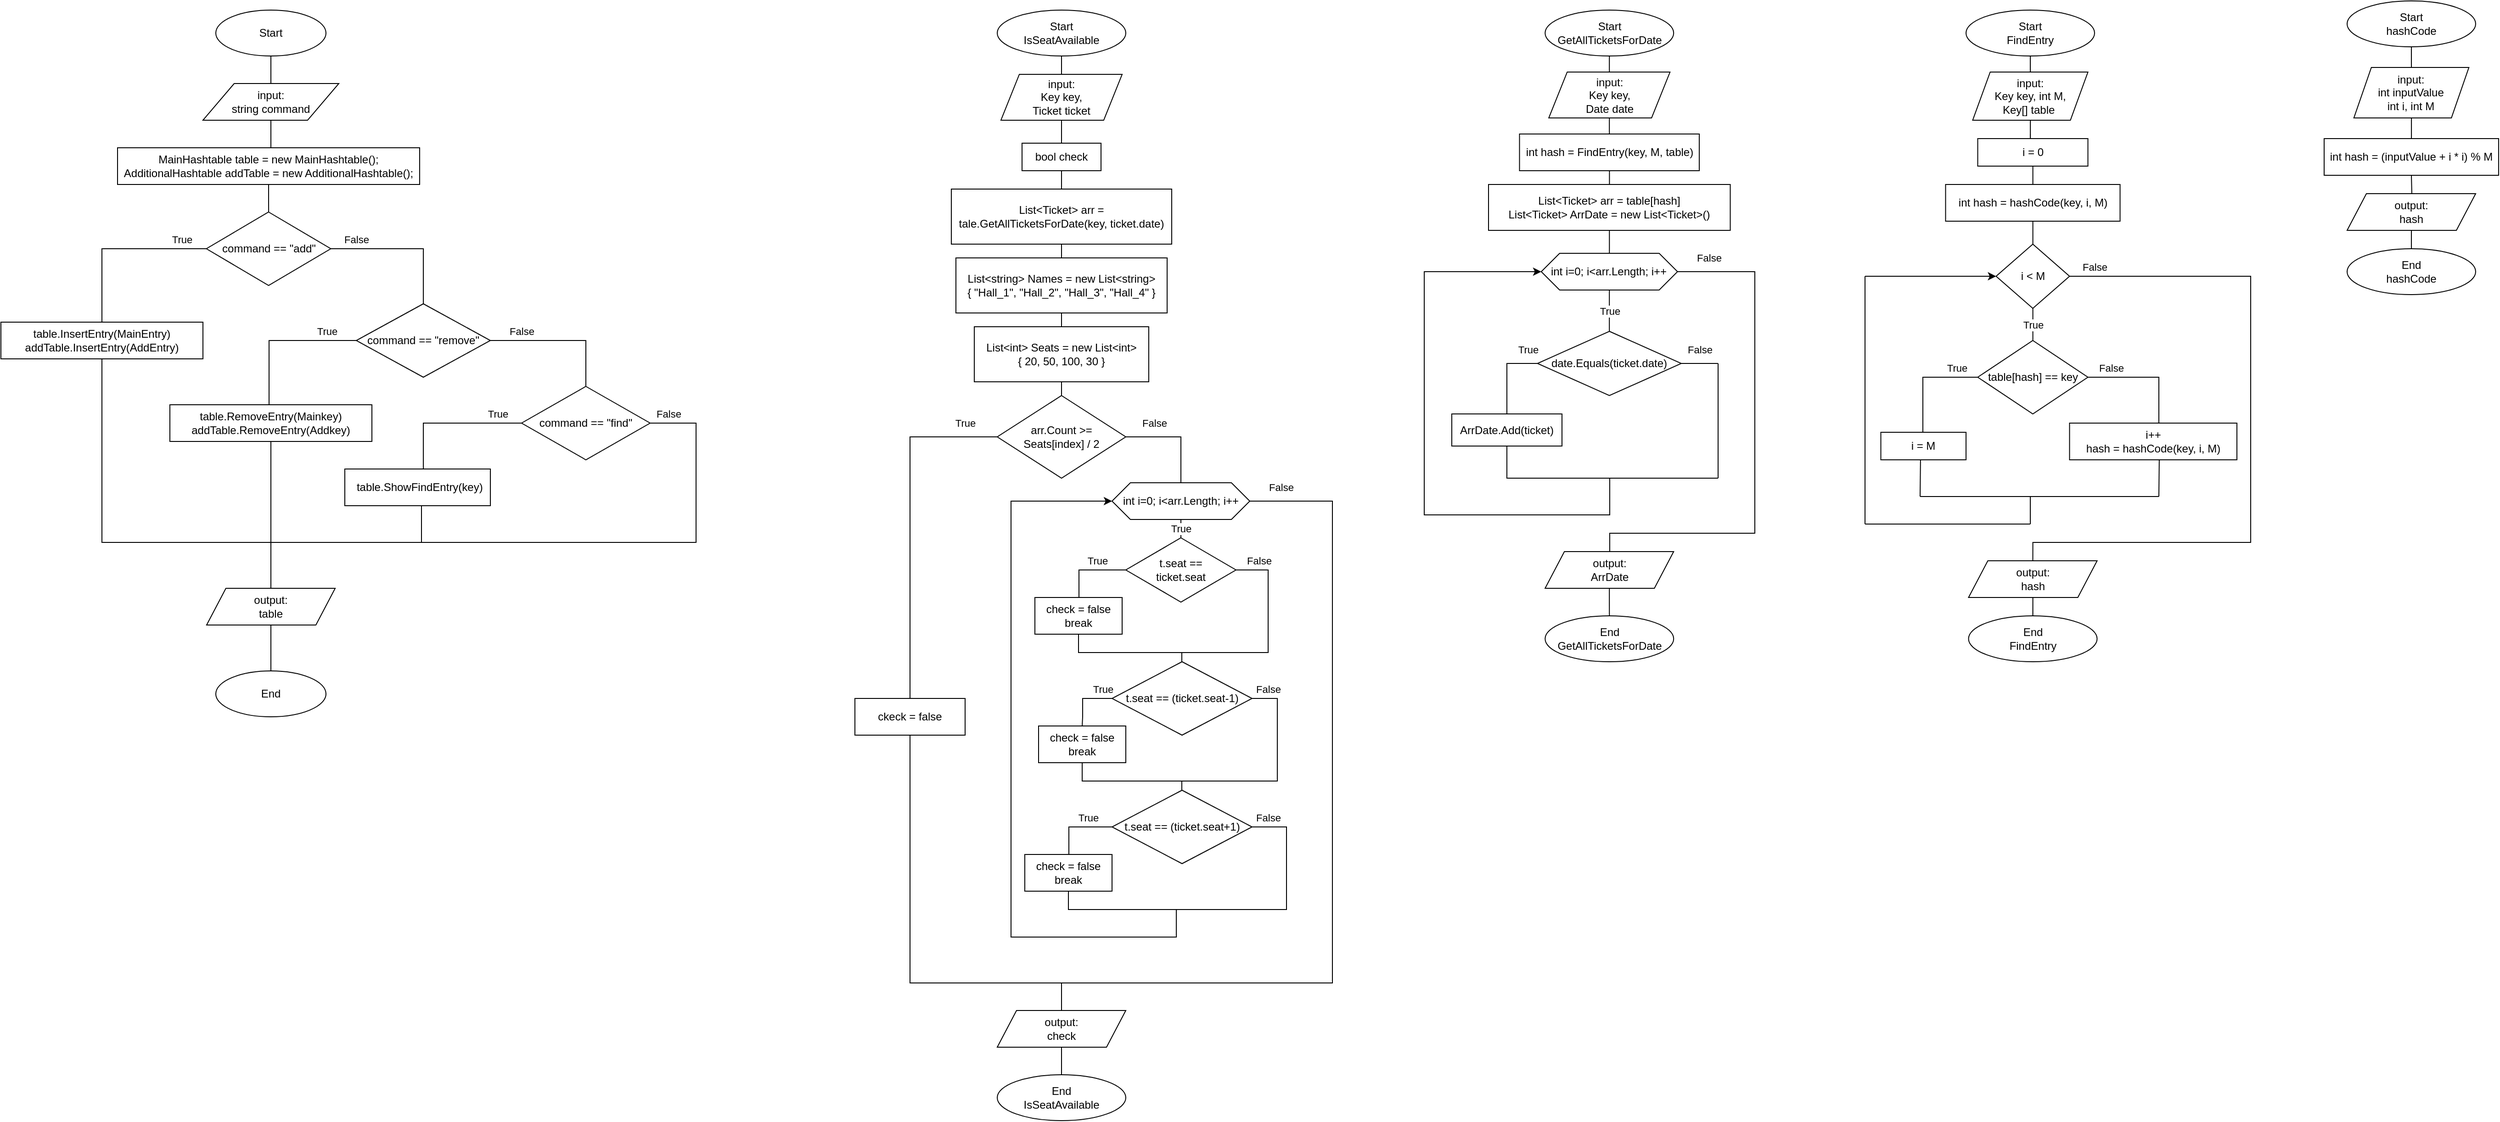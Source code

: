 <mxfile version="13.9.9" type="device"><diagram id="TpH-XvjBZJxuhZZXB3cY" name="Страница 1"><mxGraphModel dx="1673" dy="967" grid="1" gridSize="10" guides="1" tooltips="1" connect="1" arrows="1" fold="1" page="1" pageScale="1" pageWidth="827" pageHeight="1169" math="0" shadow="0"><root><mxCell id="0"/><mxCell id="1" parent="0"/><mxCell id="wi-TCDc4I-3paHn6IKLL-3" value="" style="edgeStyle=orthogonalEdgeStyle;rounded=0;orthogonalLoop=1;jettySize=auto;html=1;endArrow=none;endFill=0;" parent="1" source="wi-TCDc4I-3paHn6IKLL-1" target="wi-TCDc4I-3paHn6IKLL-2" edge="1"><mxGeometry relative="1" as="geometry"><Array as="points"><mxPoint x="314" y="100"/><mxPoint x="314" y="100"/></Array></mxGeometry></mxCell><mxCell id="wi-TCDc4I-3paHn6IKLL-1" value="Start" style="ellipse;whiteSpace=wrap;html=1;" parent="1" vertex="1"><mxGeometry x="254" y="20" width="120" height="50" as="geometry"/></mxCell><mxCell id="wi-TCDc4I-3paHn6IKLL-5" style="edgeStyle=orthogonalEdgeStyle;rounded=0;orthogonalLoop=1;jettySize=auto;html=1;entryX=0.486;entryY=0;entryDx=0;entryDy=0;entryPerimeter=0;endArrow=none;endFill=0;" parent="1" source="wi-TCDc4I-3paHn6IKLL-2" target="wi-TCDc4I-3paHn6IKLL-4" edge="1"><mxGeometry relative="1" as="geometry"><Array as="points"><mxPoint x="314" y="170"/></Array></mxGeometry></mxCell><mxCell id="wi-TCDc4I-3paHn6IKLL-2" value="input:&lt;br&gt;string command" style="shape=parallelogram;html=1;strokeWidth=1;perimeter=parallelogramPerimeter;whiteSpace=wrap;rounded=0;arcSize=12;size=0.23;" parent="1" vertex="1"><mxGeometry x="240" y="100" width="148" height="40" as="geometry"/></mxCell><mxCell id="wi-TCDc4I-3paHn6IKLL-8" value="" style="edgeStyle=orthogonalEdgeStyle;rounded=0;orthogonalLoop=1;jettySize=auto;html=1;endArrow=none;endFill=0;" parent="1" source="wi-TCDc4I-3paHn6IKLL-4" target="wi-TCDc4I-3paHn6IKLL-7" edge="1"><mxGeometry relative="1" as="geometry"/></mxCell><mxCell id="wi-TCDc4I-3paHn6IKLL-4" value="&lt;div&gt;MainHashtable table = new MainHashtable();&lt;/div&gt;&lt;div&gt;AdditionalHashtable addTable = new AdditionalHashtable();&lt;/div&gt;" style="rounded=0;whiteSpace=wrap;html=1;" parent="1" vertex="1"><mxGeometry x="147" y="170" width="329" height="40" as="geometry"/></mxCell><mxCell id="wi-TCDc4I-3paHn6IKLL-10" value="True" style="edgeStyle=orthogonalEdgeStyle;rounded=0;orthogonalLoop=1;jettySize=auto;html=1;endArrow=none;endFill=0;" parent="1" source="wi-TCDc4I-3paHn6IKLL-7" target="wi-TCDc4I-3paHn6IKLL-9" edge="1"><mxGeometry x="-0.724" y="-10" relative="1" as="geometry"><mxPoint as="offset"/></mxGeometry></mxCell><mxCell id="wi-TCDc4I-3paHn6IKLL-12" value="False" style="edgeStyle=orthogonalEdgeStyle;rounded=0;orthogonalLoop=1;jettySize=auto;html=1;endArrow=none;endFill=0;" parent="1" source="wi-TCDc4I-3paHn6IKLL-7" target="wi-TCDc4I-3paHn6IKLL-11" edge="1"><mxGeometry x="-0.655" y="10" relative="1" as="geometry"><mxPoint as="offset"/></mxGeometry></mxCell><mxCell id="wi-TCDc4I-3paHn6IKLL-7" value="command == &quot;add&quot;" style="rhombus;whiteSpace=wrap;html=1;" parent="1" vertex="1"><mxGeometry x="243.75" y="240" width="135.5" height="80" as="geometry"/></mxCell><mxCell id="wi-TCDc4I-3paHn6IKLL-23" style="edgeStyle=orthogonalEdgeStyle;rounded=0;orthogonalLoop=1;jettySize=auto;html=1;endArrow=none;endFill=0;" parent="1" source="wi-TCDc4I-3paHn6IKLL-9" target="wi-TCDc4I-3paHn6IKLL-20" edge="1"><mxGeometry relative="1" as="geometry"><Array as="points"><mxPoint x="130" y="600"/><mxPoint x="314" y="600"/></Array></mxGeometry></mxCell><mxCell id="wi-TCDc4I-3paHn6IKLL-9" value="table.InsertEntry(MainEntry)&lt;br&gt;addTable.InsertEntry(AddEntry)" style="rounded=0;whiteSpace=wrap;html=1;" parent="1" vertex="1"><mxGeometry x="20" y="360" width="220" height="40" as="geometry"/></mxCell><mxCell id="wi-TCDc4I-3paHn6IKLL-14" value="True" style="edgeStyle=orthogonalEdgeStyle;rounded=0;orthogonalLoop=1;jettySize=auto;html=1;endArrow=none;endFill=0;" parent="1" source="wi-TCDc4I-3paHn6IKLL-11" target="wi-TCDc4I-3paHn6IKLL-13" edge="1"><mxGeometry x="-0.604" y="-10" relative="1" as="geometry"><Array as="points"><mxPoint x="312" y="380"/></Array><mxPoint as="offset"/></mxGeometry></mxCell><mxCell id="wi-TCDc4I-3paHn6IKLL-17" value="False" style="edgeStyle=orthogonalEdgeStyle;rounded=0;orthogonalLoop=1;jettySize=auto;html=1;entryX=0.5;entryY=0;entryDx=0;entryDy=0;endArrow=none;endFill=0;" parent="1" source="wi-TCDc4I-3paHn6IKLL-11" target="wi-TCDc4I-3paHn6IKLL-16" edge="1"><mxGeometry x="-0.567" y="10" relative="1" as="geometry"><mxPoint as="offset"/></mxGeometry></mxCell><mxCell id="wi-TCDc4I-3paHn6IKLL-11" value="command == &quot;remove&quot;" style="rhombus;whiteSpace=wrap;html=1;" parent="1" vertex="1"><mxGeometry x="407" y="340" width="146" height="80" as="geometry"/></mxCell><mxCell id="wi-TCDc4I-3paHn6IKLL-22" style="edgeStyle=orthogonalEdgeStyle;rounded=0;orthogonalLoop=1;jettySize=auto;html=1;endArrow=none;endFill=0;" parent="1" source="wi-TCDc4I-3paHn6IKLL-13" edge="1"><mxGeometry relative="1" as="geometry"><mxPoint x="314" y="660" as="targetPoint"/></mxGeometry></mxCell><mxCell id="wi-TCDc4I-3paHn6IKLL-13" value="table.RemoveEntry(Mainkey)&lt;br&gt;addTable.RemoveEntry(Addkey)" style="rounded=0;whiteSpace=wrap;html=1;" parent="1" vertex="1"><mxGeometry x="204" y="450" width="220" height="40" as="geometry"/></mxCell><mxCell id="wi-TCDc4I-3paHn6IKLL-19" value="True" style="edgeStyle=orthogonalEdgeStyle;rounded=0;orthogonalLoop=1;jettySize=auto;html=1;endArrow=none;endFill=0;" parent="1" source="wi-TCDc4I-3paHn6IKLL-16" target="wi-TCDc4I-3paHn6IKLL-18" edge="1"><mxGeometry x="-0.661" y="-10" relative="1" as="geometry"><Array as="points"><mxPoint x="480" y="470"/></Array><mxPoint as="offset"/></mxGeometry></mxCell><mxCell id="WASMs5SVZucZzntcue4b-61" value="False" style="edgeStyle=orthogonalEdgeStyle;rounded=0;orthogonalLoop=1;jettySize=auto;html=1;endArrow=none;endFill=0;" edge="1" parent="1" source="wi-TCDc4I-3paHn6IKLL-16" target="wi-TCDc4I-3paHn6IKLL-20"><mxGeometry x="-0.944" y="10" relative="1" as="geometry"><Array as="points"><mxPoint x="777" y="470"/><mxPoint x="777" y="600"/><mxPoint x="314" y="600"/></Array><mxPoint as="offset"/></mxGeometry></mxCell><mxCell id="wi-TCDc4I-3paHn6IKLL-16" value="command == &quot;find&quot;" style="rhombus;whiteSpace=wrap;html=1;" parent="1" vertex="1"><mxGeometry x="587" y="430" width="140" height="80" as="geometry"/></mxCell><mxCell id="wi-TCDc4I-3paHn6IKLL-21" style="edgeStyle=orthogonalEdgeStyle;rounded=0;orthogonalLoop=1;jettySize=auto;html=1;entryX=0.5;entryY=0;entryDx=0;entryDy=0;endArrow=none;endFill=0;" parent="1" source="wi-TCDc4I-3paHn6IKLL-18" target="wi-TCDc4I-3paHn6IKLL-20" edge="1"><mxGeometry relative="1" as="geometry"><Array as="points"><mxPoint x="478" y="600"/><mxPoint x="314" y="600"/></Array></mxGeometry></mxCell><mxCell id="wi-TCDc4I-3paHn6IKLL-18" value="&amp;nbsp;table.ShowFindEntry(key)" style="rounded=0;whiteSpace=wrap;html=1;" parent="1" vertex="1"><mxGeometry x="394.5" y="520" width="158.5" height="40" as="geometry"/></mxCell><mxCell id="wi-TCDc4I-3paHn6IKLL-25" value="" style="edgeStyle=orthogonalEdgeStyle;rounded=0;orthogonalLoop=1;jettySize=auto;html=1;endArrow=none;endFill=0;" parent="1" source="wi-TCDc4I-3paHn6IKLL-20" target="wi-TCDc4I-3paHn6IKLL-24" edge="1"><mxGeometry relative="1" as="geometry"/></mxCell><mxCell id="wi-TCDc4I-3paHn6IKLL-20" value="output:&lt;br&gt;table" style="shape=parallelogram;html=1;strokeWidth=1;perimeter=parallelogramPerimeter;whiteSpace=wrap;rounded=0;arcSize=12;size=0.15;" parent="1" vertex="1"><mxGeometry x="244" y="650" width="140" height="40" as="geometry"/></mxCell><mxCell id="wi-TCDc4I-3paHn6IKLL-24" value="End" style="ellipse;whiteSpace=wrap;html=1;" parent="1" vertex="1"><mxGeometry x="254" y="740" width="120" height="50" as="geometry"/></mxCell><mxCell id="wi-TCDc4I-3paHn6IKLL-29" value="" style="edgeStyle=orthogonalEdgeStyle;rounded=0;orthogonalLoop=1;jettySize=auto;html=1;endArrow=none;endFill=0;" parent="1" source="wi-TCDc4I-3paHn6IKLL-26" target="wi-TCDc4I-3paHn6IKLL-27" edge="1"><mxGeometry relative="1" as="geometry"/></mxCell><mxCell id="wi-TCDc4I-3paHn6IKLL-26" value="Start&lt;br&gt;GetAllTicketsForDate" style="ellipse;whiteSpace=wrap;html=1;" parent="1" vertex="1"><mxGeometry x="1701.62" y="20" width="140" height="50" as="geometry"/></mxCell><mxCell id="WASMs5SVZucZzntcue4b-40" value="" style="edgeStyle=orthogonalEdgeStyle;rounded=0;orthogonalLoop=1;jettySize=auto;html=1;endArrow=none;endFill=0;" edge="1" parent="1" source="wi-TCDc4I-3paHn6IKLL-27" target="WASMs5SVZucZzntcue4b-39"><mxGeometry relative="1" as="geometry"/></mxCell><mxCell id="wi-TCDc4I-3paHn6IKLL-27" value="input:&lt;br&gt;Key key,&lt;br&gt;Date date" style="shape=parallelogram;html=1;strokeWidth=1;perimeter=parallelogramPerimeter;whiteSpace=wrap;rounded=0;arcSize=12;size=0.152;" parent="1" vertex="1"><mxGeometry x="1705.63" y="87.5" width="132" height="50" as="geometry"/></mxCell><mxCell id="WASMs5SVZucZzntcue4b-3" value="" style="edgeStyle=orthogonalEdgeStyle;rounded=0;orthogonalLoop=1;jettySize=auto;html=1;endArrow=none;endFill=0;" edge="1" parent="1" source="WASMs5SVZucZzntcue4b-1" target="WASMs5SVZucZzntcue4b-2"><mxGeometry relative="1" as="geometry"/></mxCell><mxCell id="WASMs5SVZucZzntcue4b-1" value="Start&lt;br&gt;FindEntry" style="ellipse;whiteSpace=wrap;html=1;" vertex="1" parent="1"><mxGeometry x="2160" y="20" width="140" height="50" as="geometry"/></mxCell><mxCell id="WASMs5SVZucZzntcue4b-14" value="" style="edgeStyle=orthogonalEdgeStyle;rounded=0;orthogonalLoop=1;jettySize=auto;html=1;endArrow=none;endFill=0;" edge="1" parent="1" source="WASMs5SVZucZzntcue4b-2"><mxGeometry relative="1" as="geometry"><mxPoint x="2230" y="155" as="targetPoint"/></mxGeometry></mxCell><mxCell id="WASMs5SVZucZzntcue4b-2" value="input:&lt;br&gt;Key key, int M, &lt;br&gt;Key[] table&amp;nbsp;" style="shape=parallelogram;html=1;strokeWidth=1;perimeter=parallelogramPerimeter;whiteSpace=wrap;rounded=0;arcSize=12;size=0.152;" vertex="1" parent="1"><mxGeometry x="2167.25" y="87.5" width="125.5" height="52.5" as="geometry"/></mxCell><mxCell id="WASMs5SVZucZzntcue4b-6" value="" style="edgeStyle=orthogonalEdgeStyle;rounded=0;orthogonalLoop=1;jettySize=auto;html=1;endArrow=none;endFill=0;" edge="1" parent="1" source="WASMs5SVZucZzntcue4b-4" target="WASMs5SVZucZzntcue4b-5"><mxGeometry relative="1" as="geometry"/></mxCell><mxCell id="WASMs5SVZucZzntcue4b-4" value="Start&lt;br&gt;hashCode" style="ellipse;whiteSpace=wrap;html=1;" vertex="1" parent="1"><mxGeometry x="2575" y="10" width="140" height="50" as="geometry"/></mxCell><mxCell id="WASMs5SVZucZzntcue4b-8" value="" style="edgeStyle=orthogonalEdgeStyle;rounded=0;orthogonalLoop=1;jettySize=auto;html=1;endArrow=none;endFill=0;" edge="1" parent="1" source="WASMs5SVZucZzntcue4b-5"><mxGeometry relative="1" as="geometry"><mxPoint x="2645" y="160" as="targetPoint"/></mxGeometry></mxCell><mxCell id="WASMs5SVZucZzntcue4b-5" value="input:&lt;br&gt;int inputValue&lt;br&gt;int i, int M" style="shape=parallelogram;html=1;strokeWidth=1;perimeter=parallelogramPerimeter;whiteSpace=wrap;rounded=0;arcSize=12;size=0.152;" vertex="1" parent="1"><mxGeometry x="2582.37" y="82.5" width="125.25" height="55" as="geometry"/></mxCell><mxCell id="WASMs5SVZucZzntcue4b-10" value="" style="edgeStyle=orthogonalEdgeStyle;rounded=0;orthogonalLoop=1;jettySize=auto;html=1;endArrow=none;endFill=0;" edge="1" parent="1" target="WASMs5SVZucZzntcue4b-9"><mxGeometry relative="1" as="geometry"><mxPoint x="2645" y="200" as="sourcePoint"/></mxGeometry></mxCell><mxCell id="WASMs5SVZucZzntcue4b-7" value="int hash = (inputValue + i * i) % M" style="rounded=0;whiteSpace=wrap;html=1;" vertex="1" parent="1"><mxGeometry x="2549.99" y="160" width="190" height="40" as="geometry"/></mxCell><mxCell id="WASMs5SVZucZzntcue4b-12" value="" style="edgeStyle=orthogonalEdgeStyle;rounded=0;orthogonalLoop=1;jettySize=auto;html=1;endArrow=none;endFill=0;" edge="1" parent="1" source="WASMs5SVZucZzntcue4b-9" target="WASMs5SVZucZzntcue4b-11"><mxGeometry relative="1" as="geometry"/></mxCell><mxCell id="WASMs5SVZucZzntcue4b-9" value="output:&lt;br&gt;hash" style="shape=parallelogram;html=1;strokeWidth=1;perimeter=parallelogramPerimeter;whiteSpace=wrap;rounded=0;arcSize=12;size=0.15;" vertex="1" parent="1"><mxGeometry x="2575" y="220" width="140" height="40" as="geometry"/></mxCell><mxCell id="WASMs5SVZucZzntcue4b-11" value="End&lt;br&gt;hashCode" style="ellipse;whiteSpace=wrap;html=1;" vertex="1" parent="1"><mxGeometry x="2575" y="280" width="140" height="50" as="geometry"/></mxCell><mxCell id="WASMs5SVZucZzntcue4b-19" value="" style="edgeStyle=orthogonalEdgeStyle;rounded=0;orthogonalLoop=1;jettySize=auto;html=1;endArrow=none;endFill=0;" edge="1" parent="1" source="WASMs5SVZucZzntcue4b-15" target="WASMs5SVZucZzntcue4b-18"><mxGeometry relative="1" as="geometry"/></mxCell><mxCell id="WASMs5SVZucZzntcue4b-15" value="int hash = hashCode(key, i, M)" style="rounded=0;whiteSpace=wrap;html=1;" vertex="1" parent="1"><mxGeometry x="2137.75" y="210" width="190" height="40" as="geometry"/></mxCell><mxCell id="WASMs5SVZucZzntcue4b-17" value="" style="edgeStyle=orthogonalEdgeStyle;rounded=0;orthogonalLoop=1;jettySize=auto;html=1;endArrow=none;endFill=0;" edge="1" parent="1" source="WASMs5SVZucZzntcue4b-16" target="WASMs5SVZucZzntcue4b-15"><mxGeometry relative="1" as="geometry"/></mxCell><mxCell id="WASMs5SVZucZzntcue4b-16" value="i = 0" style="rounded=0;whiteSpace=wrap;html=1;" vertex="1" parent="1"><mxGeometry x="2172.75" y="160" width="120" height="30" as="geometry"/></mxCell><mxCell id="WASMs5SVZucZzntcue4b-21" value="True" style="edgeStyle=orthogonalEdgeStyle;rounded=0;orthogonalLoop=1;jettySize=auto;html=1;endArrow=none;endFill=0;" edge="1" parent="1" source="WASMs5SVZucZzntcue4b-18" target="WASMs5SVZucZzntcue4b-20"><mxGeometry relative="1" as="geometry"/></mxCell><mxCell id="WASMs5SVZucZzntcue4b-36" value="False" style="edgeStyle=orthogonalEdgeStyle;rounded=0;orthogonalLoop=1;jettySize=auto;html=1;entryX=0.5;entryY=0;entryDx=0;entryDy=0;endArrow=none;endFill=0;" edge="1" parent="1" source="WASMs5SVZucZzntcue4b-18" target="WASMs5SVZucZzntcue4b-35"><mxGeometry x="-0.928" y="10" relative="1" as="geometry"><Array as="points"><mxPoint x="2470" y="310"/><mxPoint x="2470" y="600"/><mxPoint x="2233" y="600"/></Array><mxPoint as="offset"/></mxGeometry></mxCell><mxCell id="WASMs5SVZucZzntcue4b-18" value="i &amp;lt; M" style="rhombus;whiteSpace=wrap;html=1;" vertex="1" parent="1"><mxGeometry x="2192.75" y="275" width="80" height="70" as="geometry"/></mxCell><mxCell id="WASMs5SVZucZzntcue4b-23" value="True" style="edgeStyle=orthogonalEdgeStyle;rounded=0;orthogonalLoop=1;jettySize=auto;html=1;endArrow=none;endFill=0;" edge="1" parent="1" source="WASMs5SVZucZzntcue4b-20" target="WASMs5SVZucZzntcue4b-22"><mxGeometry x="-0.62" y="-10" relative="1" as="geometry"><Array as="points"><mxPoint x="2113" y="420"/></Array><mxPoint as="offset"/></mxGeometry></mxCell><mxCell id="WASMs5SVZucZzntcue4b-25" value="False" style="edgeStyle=orthogonalEdgeStyle;rounded=0;orthogonalLoop=1;jettySize=auto;html=1;endArrow=none;endFill=0;" edge="1" parent="1" source="WASMs5SVZucZzntcue4b-20" target="WASMs5SVZucZzntcue4b-24"><mxGeometry x="-0.603" y="10" relative="1" as="geometry"><Array as="points"><mxPoint x="2370" y="420"/></Array><mxPoint as="offset"/></mxGeometry></mxCell><mxCell id="WASMs5SVZucZzntcue4b-20" value="table[hash] == key" style="rhombus;whiteSpace=wrap;html=1;" vertex="1" parent="1"><mxGeometry x="2172.75" y="380" width="120" height="80" as="geometry"/></mxCell><mxCell id="WASMs5SVZucZzntcue4b-22" value="i = M" style="rounded=0;whiteSpace=wrap;html=1;" vertex="1" parent="1"><mxGeometry x="2067.25" y="480" width="92.75" height="30" as="geometry"/></mxCell><mxCell id="WASMs5SVZucZzntcue4b-24" value="i++&lt;br&gt;hash = hashCode(key, i, M)" style="rounded=0;whiteSpace=wrap;html=1;" vertex="1" parent="1"><mxGeometry x="2272.75" y="470" width="182.25" height="40" as="geometry"/></mxCell><mxCell id="WASMs5SVZucZzntcue4b-27" value="" style="endArrow=none;html=1;" edge="1" parent="1"><mxGeometry width="50" height="50" relative="1" as="geometry"><mxPoint x="2110" y="550" as="sourcePoint"/><mxPoint x="2110.43" y="510" as="targetPoint"/><Array as="points"/></mxGeometry></mxCell><mxCell id="WASMs5SVZucZzntcue4b-28" value="" style="endArrow=none;html=1;" edge="1" parent="1"><mxGeometry width="50" height="50" relative="1" as="geometry"><mxPoint x="2370" y="550" as="sourcePoint"/><mxPoint x="2370.43" y="510" as="targetPoint"/></mxGeometry></mxCell><mxCell id="WASMs5SVZucZzntcue4b-29" value="" style="endArrow=none;html=1;" edge="1" parent="1"><mxGeometry width="50" height="50" relative="1" as="geometry"><mxPoint x="2110" y="550" as="sourcePoint"/><mxPoint x="2370" y="550" as="targetPoint"/></mxGeometry></mxCell><mxCell id="WASMs5SVZucZzntcue4b-30" value="" style="endArrow=none;html=1;" edge="1" parent="1"><mxGeometry width="50" height="50" relative="1" as="geometry"><mxPoint x="2230" y="580" as="sourcePoint"/><mxPoint x="2230" y="550" as="targetPoint"/></mxGeometry></mxCell><mxCell id="WASMs5SVZucZzntcue4b-31" value="" style="endArrow=none;html=1;" edge="1" parent="1"><mxGeometry width="50" height="50" relative="1" as="geometry"><mxPoint x="2050" y="580" as="sourcePoint"/><mxPoint x="2230" y="580" as="targetPoint"/></mxGeometry></mxCell><mxCell id="WASMs5SVZucZzntcue4b-32" value="" style="endArrow=none;html=1;" edge="1" parent="1"><mxGeometry width="50" height="50" relative="1" as="geometry"><mxPoint x="2050" y="580" as="sourcePoint"/><mxPoint x="2050" y="310" as="targetPoint"/></mxGeometry></mxCell><mxCell id="WASMs5SVZucZzntcue4b-33" value="" style="endArrow=classic;html=1;entryX=0;entryY=0.5;entryDx=0;entryDy=0;" edge="1" parent="1" target="WASMs5SVZucZzntcue4b-18"><mxGeometry width="50" height="50" relative="1" as="geometry"><mxPoint x="2050" y="310" as="sourcePoint"/><mxPoint x="2190" y="310" as="targetPoint"/></mxGeometry></mxCell><mxCell id="WASMs5SVZucZzntcue4b-38" value="" style="edgeStyle=orthogonalEdgeStyle;rounded=0;orthogonalLoop=1;jettySize=auto;html=1;endArrow=none;endFill=0;" edge="1" parent="1" source="WASMs5SVZucZzntcue4b-35" target="WASMs5SVZucZzntcue4b-37"><mxGeometry relative="1" as="geometry"/></mxCell><mxCell id="WASMs5SVZucZzntcue4b-35" value="output:&lt;br&gt;hash" style="shape=parallelogram;html=1;strokeWidth=1;perimeter=parallelogramPerimeter;whiteSpace=wrap;rounded=0;arcSize=12;size=0.15;" vertex="1" parent="1"><mxGeometry x="2162.75" y="620" width="140" height="40" as="geometry"/></mxCell><mxCell id="WASMs5SVZucZzntcue4b-37" value="End&lt;br&gt;FindEntry" style="ellipse;whiteSpace=wrap;html=1;" vertex="1" parent="1"><mxGeometry x="2162.75" y="680" width="140" height="50" as="geometry"/></mxCell><mxCell id="WASMs5SVZucZzntcue4b-42" value="" style="edgeStyle=orthogonalEdgeStyle;rounded=0;orthogonalLoop=1;jettySize=auto;html=1;endArrow=none;endFill=0;" edge="1" parent="1" source="WASMs5SVZucZzntcue4b-39" target="WASMs5SVZucZzntcue4b-41"><mxGeometry relative="1" as="geometry"/></mxCell><mxCell id="WASMs5SVZucZzntcue4b-39" value="int hash = FindEntry(key, M, table)" style="rounded=0;whiteSpace=wrap;html=1;" vertex="1" parent="1"><mxGeometry x="1673.75" y="155" width="195.75" height="40" as="geometry"/></mxCell><mxCell id="WASMs5SVZucZzntcue4b-46" value="" style="edgeStyle=orthogonalEdgeStyle;rounded=0;orthogonalLoop=1;jettySize=auto;html=1;endArrow=none;endFill=0;" edge="1" parent="1" source="WASMs5SVZucZzntcue4b-41" target="WASMs5SVZucZzntcue4b-45"><mxGeometry relative="1" as="geometry"/></mxCell><mxCell id="WASMs5SVZucZzntcue4b-41" value="&lt;div&gt;List&amp;lt;Ticket&amp;gt; arr = table[hash]&lt;/div&gt;&lt;div&gt;List&amp;lt;Ticket&amp;gt; ArrDate = new List&amp;lt;Ticket&amp;gt;()&lt;/div&gt;" style="rounded=0;whiteSpace=wrap;html=1;" vertex="1" parent="1"><mxGeometry x="1640" y="210" width="263.25" height="50" as="geometry"/></mxCell><mxCell id="WASMs5SVZucZzntcue4b-48" value="True" style="edgeStyle=orthogonalEdgeStyle;rounded=0;orthogonalLoop=1;jettySize=auto;html=1;endArrow=none;endFill=0;" edge="1" parent="1" source="WASMs5SVZucZzntcue4b-45" target="WASMs5SVZucZzntcue4b-47"><mxGeometry relative="1" as="geometry"/></mxCell><mxCell id="WASMs5SVZucZzntcue4b-60" value="False" style="edgeStyle=orthogonalEdgeStyle;rounded=0;orthogonalLoop=1;jettySize=auto;html=1;endArrow=none;endFill=0;" edge="1" parent="1" source="WASMs5SVZucZzntcue4b-45" target="WASMs5SVZucZzntcue4b-59"><mxGeometry x="-0.875" y="15" relative="1" as="geometry"><Array as="points"><mxPoint x="1930" y="305"/><mxPoint x="1930" y="590"/><mxPoint x="1772" y="590"/></Array><mxPoint as="offset"/></mxGeometry></mxCell><mxCell id="WASMs5SVZucZzntcue4b-45" value="int i=0; i&amp;lt;arr.Length; i++" style="shape=hexagon;perimeter=hexagonPerimeter2;whiteSpace=wrap;html=1;fixedSize=1;" vertex="1" parent="1"><mxGeometry x="1697.43" y="285" width="148.38" height="40" as="geometry"/></mxCell><mxCell id="WASMs5SVZucZzntcue4b-52" value="True" style="edgeStyle=orthogonalEdgeStyle;rounded=0;orthogonalLoop=1;jettySize=auto;html=1;endArrow=none;endFill=0;" edge="1" parent="1" source="WASMs5SVZucZzntcue4b-47" target="WASMs5SVZucZzntcue4b-49"><mxGeometry x="-0.774" y="-15" relative="1" as="geometry"><Array as="points"><mxPoint x="1660" y="405"/></Array><mxPoint as="offset"/></mxGeometry></mxCell><mxCell id="WASMs5SVZucZzntcue4b-47" value="date.Equals(ticket.date)" style="rhombus;whiteSpace=wrap;html=1;" vertex="1" parent="1"><mxGeometry x="1693.31" y="370" width="156.62" height="70" as="geometry"/></mxCell><mxCell id="WASMs5SVZucZzntcue4b-53" style="edgeStyle=orthogonalEdgeStyle;rounded=0;orthogonalLoop=1;jettySize=auto;html=1;entryX=0;entryY=0.5;entryDx=0;entryDy=0;endArrow=classic;endFill=1;" edge="1" parent="1" source="WASMs5SVZucZzntcue4b-49" target="WASMs5SVZucZzntcue4b-45"><mxGeometry relative="1" as="geometry"><Array as="points"><mxPoint x="1660" y="530"/><mxPoint x="1772" y="530"/><mxPoint x="1772" y="570"/><mxPoint x="1570" y="570"/><mxPoint x="1570" y="305"/></Array></mxGeometry></mxCell><mxCell id="WASMs5SVZucZzntcue4b-49" value="ArrDate.Add(ticket)" style="rounded=0;whiteSpace=wrap;html=1;" vertex="1" parent="1"><mxGeometry x="1600" y="460" width="120" height="35" as="geometry"/></mxCell><mxCell id="WASMs5SVZucZzntcue4b-56" value="False" style="endArrow=none;html=1;entryX=1;entryY=0.5;entryDx=0;entryDy=0;" edge="1" parent="1" target="WASMs5SVZucZzntcue4b-47"><mxGeometry x="-0.002" y="-15" width="50" height="50" relative="1" as="geometry"><mxPoint x="1890" y="405" as="sourcePoint"/><mxPoint x="1849.93" y="410" as="targetPoint"/><mxPoint as="offset"/></mxGeometry></mxCell><mxCell id="WASMs5SVZucZzntcue4b-57" value="" style="endArrow=none;html=1;" edge="1" parent="1"><mxGeometry width="50" height="50" relative="1" as="geometry"><mxPoint x="1890" y="530" as="sourcePoint"/><mxPoint x="1890" y="405" as="targetPoint"/></mxGeometry></mxCell><mxCell id="WASMs5SVZucZzntcue4b-58" value="" style="endArrow=none;html=1;" edge="1" parent="1"><mxGeometry width="50" height="50" relative="1" as="geometry"><mxPoint x="1770" y="530" as="sourcePoint"/><mxPoint x="1890" y="530" as="targetPoint"/></mxGeometry></mxCell><mxCell id="WASMs5SVZucZzntcue4b-87" value="" style="edgeStyle=orthogonalEdgeStyle;rounded=0;orthogonalLoop=1;jettySize=auto;html=1;endArrow=none;endFill=0;" edge="1" parent="1" source="WASMs5SVZucZzntcue4b-59" target="WASMs5SVZucZzntcue4b-86"><mxGeometry relative="1" as="geometry"/></mxCell><mxCell id="WASMs5SVZucZzntcue4b-59" value="output:&lt;br&gt;ArrDate" style="shape=parallelogram;html=1;strokeWidth=1;perimeter=parallelogramPerimeter;whiteSpace=wrap;rounded=0;arcSize=12;size=0.15;" vertex="1" parent="1"><mxGeometry x="1701.62" y="610" width="140" height="40" as="geometry"/></mxCell><mxCell id="WASMs5SVZucZzntcue4b-64" value="" style="edgeStyle=orthogonalEdgeStyle;rounded=0;orthogonalLoop=1;jettySize=auto;html=1;endArrow=none;endFill=0;" edge="1" parent="1" source="WASMs5SVZucZzntcue4b-62" target="WASMs5SVZucZzntcue4b-63"><mxGeometry relative="1" as="geometry"/></mxCell><mxCell id="WASMs5SVZucZzntcue4b-62" value="Start&lt;br&gt;IsSeatAvailable" style="ellipse;whiteSpace=wrap;html=1;" vertex="1" parent="1"><mxGeometry x="1105" y="20" width="140" height="50" as="geometry"/></mxCell><mxCell id="WASMs5SVZucZzntcue4b-66" value="" style="edgeStyle=orthogonalEdgeStyle;rounded=0;orthogonalLoop=1;jettySize=auto;html=1;endArrow=none;endFill=0;" edge="1" parent="1" source="WASMs5SVZucZzntcue4b-63" target="WASMs5SVZucZzntcue4b-65"><mxGeometry relative="1" as="geometry"/></mxCell><mxCell id="WASMs5SVZucZzntcue4b-63" value="input:&lt;br&gt;Key key,&lt;br&gt;Ticket ticket" style="shape=parallelogram;html=1;strokeWidth=1;perimeter=parallelogramPerimeter;whiteSpace=wrap;rounded=0;arcSize=12;size=0.152;" vertex="1" parent="1"><mxGeometry x="1109" y="90" width="132" height="50" as="geometry"/></mxCell><mxCell id="WASMs5SVZucZzntcue4b-68" value="" style="edgeStyle=orthogonalEdgeStyle;rounded=0;orthogonalLoop=1;jettySize=auto;html=1;endArrow=none;endFill=0;" edge="1" parent="1" source="WASMs5SVZucZzntcue4b-65" target="WASMs5SVZucZzntcue4b-67"><mxGeometry relative="1" as="geometry"/></mxCell><mxCell id="WASMs5SVZucZzntcue4b-65" value="bool check" style="rounded=0;whiteSpace=wrap;html=1;" vertex="1" parent="1"><mxGeometry x="1132" y="165" width="86" height="30" as="geometry"/></mxCell><mxCell id="WASMs5SVZucZzntcue4b-71" value="" style="edgeStyle=orthogonalEdgeStyle;rounded=0;orthogonalLoop=1;jettySize=auto;html=1;endArrow=none;endFill=0;" edge="1" parent="1" source="WASMs5SVZucZzntcue4b-67" target="WASMs5SVZucZzntcue4b-70"><mxGeometry relative="1" as="geometry"/></mxCell><mxCell id="WASMs5SVZucZzntcue4b-67" value="List&amp;lt;Ticket&amp;gt; arr = tale.GetAllTicketsForDate(key, ticket.date)" style="rounded=0;whiteSpace=wrap;html=1;" vertex="1" parent="1"><mxGeometry x="1055" y="215" width="240" height="60" as="geometry"/></mxCell><mxCell id="WASMs5SVZucZzntcue4b-69" value="List&amp;lt;string&amp;gt; Names = new List&amp;lt;string&amp;gt; &lt;br&gt;{ &quot;Hall_1&quot;, &quot;Hall_2&quot;, &quot;Hall_3&quot;, &quot;Hall_4&quot; }" style="rounded=0;whiteSpace=wrap;html=1;" vertex="1" parent="1"><mxGeometry x="1060" y="290" width="230" height="60" as="geometry"/></mxCell><mxCell id="WASMs5SVZucZzntcue4b-73" value="" style="edgeStyle=orthogonalEdgeStyle;rounded=0;orthogonalLoop=1;jettySize=auto;html=1;endArrow=none;endFill=0;" edge="1" parent="1" source="WASMs5SVZucZzntcue4b-70" target="WASMs5SVZucZzntcue4b-72"><mxGeometry relative="1" as="geometry"/></mxCell><mxCell id="WASMs5SVZucZzntcue4b-70" value="List&amp;lt;int&amp;gt; Seats = new List&amp;lt;int&amp;gt; &lt;br&gt;{ 20, 50, 100, 30 }" style="rounded=0;whiteSpace=wrap;html=1;" vertex="1" parent="1"><mxGeometry x="1080" y="365" width="190" height="60" as="geometry"/></mxCell><mxCell id="WASMs5SVZucZzntcue4b-78" value="True" style="edgeStyle=orthogonalEdgeStyle;rounded=0;orthogonalLoop=1;jettySize=auto;html=1;endArrow=none;endFill=0;" edge="1" parent="1" source="WASMs5SVZucZzntcue4b-72" target="WASMs5SVZucZzntcue4b-77"><mxGeometry x="-0.816" y="-15" relative="1" as="geometry"><mxPoint as="offset"/></mxGeometry></mxCell><mxCell id="WASMs5SVZucZzntcue4b-81" value="False" style="edgeStyle=orthogonalEdgeStyle;rounded=0;orthogonalLoop=1;jettySize=auto;html=1;entryX=0.5;entryY=0;entryDx=0;entryDy=0;endArrow=none;endFill=0;" edge="1" parent="1" source="WASMs5SVZucZzntcue4b-72" target="WASMs5SVZucZzntcue4b-79"><mxGeometry x="-0.439" y="15" relative="1" as="geometry"><Array as="points"><mxPoint x="1305" y="485"/></Array><mxPoint as="offset"/></mxGeometry></mxCell><mxCell id="WASMs5SVZucZzntcue4b-72" value="arr.Count &amp;gt;= &lt;br&gt;Seats[index] / 2" style="rhombus;whiteSpace=wrap;html=1;" vertex="1" parent="1"><mxGeometry x="1105" y="440" width="140" height="90" as="geometry"/></mxCell><mxCell id="WASMs5SVZucZzntcue4b-76" style="edgeStyle=orthogonalEdgeStyle;rounded=0;orthogonalLoop=1;jettySize=auto;html=1;exitX=0.5;exitY=1;exitDx=0;exitDy=0;endArrow=none;endFill=0;" edge="1" parent="1" source="WASMs5SVZucZzntcue4b-72" target="WASMs5SVZucZzntcue4b-72"><mxGeometry relative="1" as="geometry"/></mxCell><mxCell id="WASMs5SVZucZzntcue4b-111" style="edgeStyle=orthogonalEdgeStyle;rounded=0;orthogonalLoop=1;jettySize=auto;html=1;endArrow=none;endFill=0;" edge="1" parent="1" source="WASMs5SVZucZzntcue4b-77" target="WASMs5SVZucZzntcue4b-106"><mxGeometry relative="1" as="geometry"><Array as="points"><mxPoint x="1010" y="1080"/><mxPoint x="1175" y="1080"/></Array></mxGeometry></mxCell><mxCell id="WASMs5SVZucZzntcue4b-77" value="ckeck = false" style="rounded=0;whiteSpace=wrap;html=1;" vertex="1" parent="1"><mxGeometry x="950" y="770" width="120" height="40" as="geometry"/></mxCell><mxCell id="WASMs5SVZucZzntcue4b-83" value="True" style="edgeStyle=orthogonalEdgeStyle;rounded=0;orthogonalLoop=1;jettySize=auto;html=1;endArrow=none;endFill=0;" edge="1" parent="1" source="WASMs5SVZucZzntcue4b-79" target="WASMs5SVZucZzntcue4b-82"><mxGeometry relative="1" as="geometry"/></mxCell><mxCell id="WASMs5SVZucZzntcue4b-109" value="False" style="edgeStyle=orthogonalEdgeStyle;rounded=0;orthogonalLoop=1;jettySize=auto;html=1;endArrow=none;endFill=0;" edge="1" parent="1" source="WASMs5SVZucZzntcue4b-79" target="WASMs5SVZucZzntcue4b-106"><mxGeometry x="-0.931" y="15" relative="1" as="geometry"><Array as="points"><mxPoint x="1470" y="555"/><mxPoint x="1470" y="1080"/><mxPoint x="1175" y="1080"/></Array><mxPoint x="1" as="offset"/></mxGeometry></mxCell><mxCell id="WASMs5SVZucZzntcue4b-79" value="int i=0; i&amp;lt;arr.Length; i++" style="shape=hexagon;perimeter=hexagonPerimeter2;whiteSpace=wrap;html=1;fixedSize=1;" vertex="1" parent="1"><mxGeometry x="1230" y="535" width="150" height="40" as="geometry"/></mxCell><mxCell id="WASMs5SVZucZzntcue4b-85" value="True" style="edgeStyle=orthogonalEdgeStyle;rounded=0;orthogonalLoop=1;jettySize=auto;html=1;entryX=0.5;entryY=0;entryDx=0;entryDy=0;endArrow=none;endFill=0;" edge="1" parent="1" source="WASMs5SVZucZzntcue4b-82" target="WASMs5SVZucZzntcue4b-84"><mxGeometry x="-0.552" y="-10" relative="1" as="geometry"><Array as="points"><mxPoint x="1194" y="630"/><mxPoint x="1194" y="690"/></Array><mxPoint as="offset"/></mxGeometry></mxCell><mxCell id="WASMs5SVZucZzntcue4b-100" value="False" style="edgeStyle=orthogonalEdgeStyle;rounded=0;orthogonalLoop=1;jettySize=auto;html=1;endArrow=none;endFill=0;" edge="1" parent="1" source="WASMs5SVZucZzntcue4b-82"><mxGeometry x="-0.772" y="10" relative="1" as="geometry"><mxPoint x="1306" y="720" as="targetPoint"/><Array as="points"><mxPoint x="1400" y="630"/><mxPoint x="1400" y="720"/></Array><mxPoint as="offset"/></mxGeometry></mxCell><mxCell id="WASMs5SVZucZzntcue4b-82" value="t.seat == &lt;br&gt;ticket.seat" style="rhombus;whiteSpace=wrap;html=1;" vertex="1" parent="1"><mxGeometry x="1245" y="595" width="120" height="70" as="geometry"/></mxCell><mxCell id="WASMs5SVZucZzntcue4b-95" style="edgeStyle=orthogonalEdgeStyle;rounded=0;orthogonalLoop=1;jettySize=auto;html=1;endArrow=none;endFill=0;" edge="1" parent="1" source="WASMs5SVZucZzntcue4b-84" target="WASMs5SVZucZzntcue4b-89"><mxGeometry relative="1" as="geometry"><Array as="points"><mxPoint x="1194" y="720"/><mxPoint x="1306" y="720"/></Array></mxGeometry></mxCell><mxCell id="WASMs5SVZucZzntcue4b-84" value="check = false&lt;br&gt;break" style="rounded=0;whiteSpace=wrap;html=1;" vertex="1" parent="1"><mxGeometry x="1146" y="660" width="95" height="40" as="geometry"/></mxCell><mxCell id="WASMs5SVZucZzntcue4b-86" value="End&lt;br&gt;GetAllTicketsForDate" style="ellipse;whiteSpace=wrap;html=1;" vertex="1" parent="1"><mxGeometry x="1701.63" y="680" width="140" height="50" as="geometry"/></mxCell><mxCell id="WASMs5SVZucZzntcue4b-96" value="True" style="edgeStyle=orthogonalEdgeStyle;rounded=0;orthogonalLoop=1;jettySize=auto;html=1;entryX=0.5;entryY=0;entryDx=0;entryDy=0;endArrow=none;endFill=0;" edge="1" parent="1" source="WASMs5SVZucZzntcue4b-89" target="WASMs5SVZucZzntcue4b-91"><mxGeometry x="-0.68" y="-10" relative="1" as="geometry"><Array as="points"><mxPoint x="1198" y="770"/><mxPoint x="1198" y="790"/></Array><mxPoint as="offset"/></mxGeometry></mxCell><mxCell id="WASMs5SVZucZzntcue4b-101" value="False" style="edgeStyle=orthogonalEdgeStyle;rounded=0;orthogonalLoop=1;jettySize=auto;html=1;endArrow=none;endFill=0;" edge="1" parent="1" source="WASMs5SVZucZzntcue4b-89" target="WASMs5SVZucZzntcue4b-93"><mxGeometry x="-0.849" y="10" relative="1" as="geometry"><Array as="points"><mxPoint x="1410" y="770"/><mxPoint x="1410" y="860"/><mxPoint x="1306" y="860"/></Array><mxPoint as="offset"/></mxGeometry></mxCell><mxCell id="WASMs5SVZucZzntcue4b-89" value="t.seat == (ticket.seat-1)" style="rhombus;whiteSpace=wrap;html=1;" vertex="1" parent="1"><mxGeometry x="1230" y="730" width="152.5" height="80" as="geometry"/></mxCell><mxCell id="WASMs5SVZucZzntcue4b-97" style="edgeStyle=orthogonalEdgeStyle;rounded=0;orthogonalLoop=1;jettySize=auto;html=1;endArrow=none;endFill=0;" edge="1" parent="1" source="WASMs5SVZucZzntcue4b-91" target="WASMs5SVZucZzntcue4b-93"><mxGeometry relative="1" as="geometry"><Array as="points"><mxPoint x="1197" y="860"/><mxPoint x="1306" y="860"/></Array></mxGeometry></mxCell><mxCell id="WASMs5SVZucZzntcue4b-91" value="check = false&lt;br&gt;break" style="rounded=0;whiteSpace=wrap;html=1;" vertex="1" parent="1"><mxGeometry x="1150" y="800" width="95" height="40" as="geometry"/></mxCell><mxCell id="WASMs5SVZucZzntcue4b-99" value="True" style="edgeStyle=orthogonalEdgeStyle;rounded=0;orthogonalLoop=1;jettySize=auto;html=1;endArrow=none;endFill=0;" edge="1" parent="1" source="WASMs5SVZucZzntcue4b-93" target="WASMs5SVZucZzntcue4b-98"><mxGeometry x="-0.31" y="-10" relative="1" as="geometry"><Array as="points"><mxPoint x="1183" y="910"/></Array><mxPoint as="offset"/></mxGeometry></mxCell><mxCell id="WASMs5SVZucZzntcue4b-104" value="False" style="edgeStyle=orthogonalEdgeStyle;rounded=0;orthogonalLoop=1;jettySize=auto;html=1;endArrow=none;endFill=0;" edge="1" parent="1" source="WASMs5SVZucZzntcue4b-93"><mxGeometry x="-0.873" y="10" relative="1" as="geometry"><mxPoint x="1300" y="1030" as="targetPoint"/><Array as="points"><mxPoint x="1420" y="910"/><mxPoint x="1420" y="1000"/><mxPoint x="1300" y="1000"/></Array><mxPoint as="offset"/></mxGeometry></mxCell><mxCell id="WASMs5SVZucZzntcue4b-93" value="t.seat == (ticket.seat+1)" style="rhombus;whiteSpace=wrap;html=1;" vertex="1" parent="1"><mxGeometry x="1230" y="870" width="152.5" height="80" as="geometry"/></mxCell><mxCell id="WASMs5SVZucZzntcue4b-102" style="edgeStyle=orthogonalEdgeStyle;rounded=0;orthogonalLoop=1;jettySize=auto;html=1;entryX=0;entryY=0.5;entryDx=0;entryDy=0;endArrow=classic;endFill=1;" edge="1" parent="1" source="WASMs5SVZucZzntcue4b-98" target="WASMs5SVZucZzntcue4b-79"><mxGeometry relative="1" as="geometry"><Array as="points"><mxPoint x="1183" y="1000"/><mxPoint x="1300" y="1000"/><mxPoint x="1300" y="1030"/><mxPoint x="1120" y="1030"/><mxPoint x="1120" y="555"/></Array></mxGeometry></mxCell><mxCell id="WASMs5SVZucZzntcue4b-98" value="check = false&lt;br&gt;break" style="rounded=0;whiteSpace=wrap;html=1;" vertex="1" parent="1"><mxGeometry x="1135" y="940" width="95" height="40" as="geometry"/></mxCell><mxCell id="WASMs5SVZucZzntcue4b-110" value="" style="edgeStyle=orthogonalEdgeStyle;rounded=0;orthogonalLoop=1;jettySize=auto;html=1;endArrow=none;endFill=0;" edge="1" parent="1" source="WASMs5SVZucZzntcue4b-106" target="WASMs5SVZucZzntcue4b-107"><mxGeometry relative="1" as="geometry"/></mxCell><mxCell id="WASMs5SVZucZzntcue4b-106" value="output:&lt;br&gt;check" style="shape=parallelogram;html=1;strokeWidth=1;perimeter=parallelogramPerimeter;whiteSpace=wrap;rounded=0;arcSize=12;size=0.15;" vertex="1" parent="1"><mxGeometry x="1105" y="1110" width="140" height="40" as="geometry"/></mxCell><mxCell id="WASMs5SVZucZzntcue4b-107" value="End&lt;br&gt;IsSeatAvailable" style="ellipse;whiteSpace=wrap;html=1;" vertex="1" parent="1"><mxGeometry x="1105" y="1180" width="140" height="50" as="geometry"/></mxCell></root></mxGraphModel></diagram></mxfile>